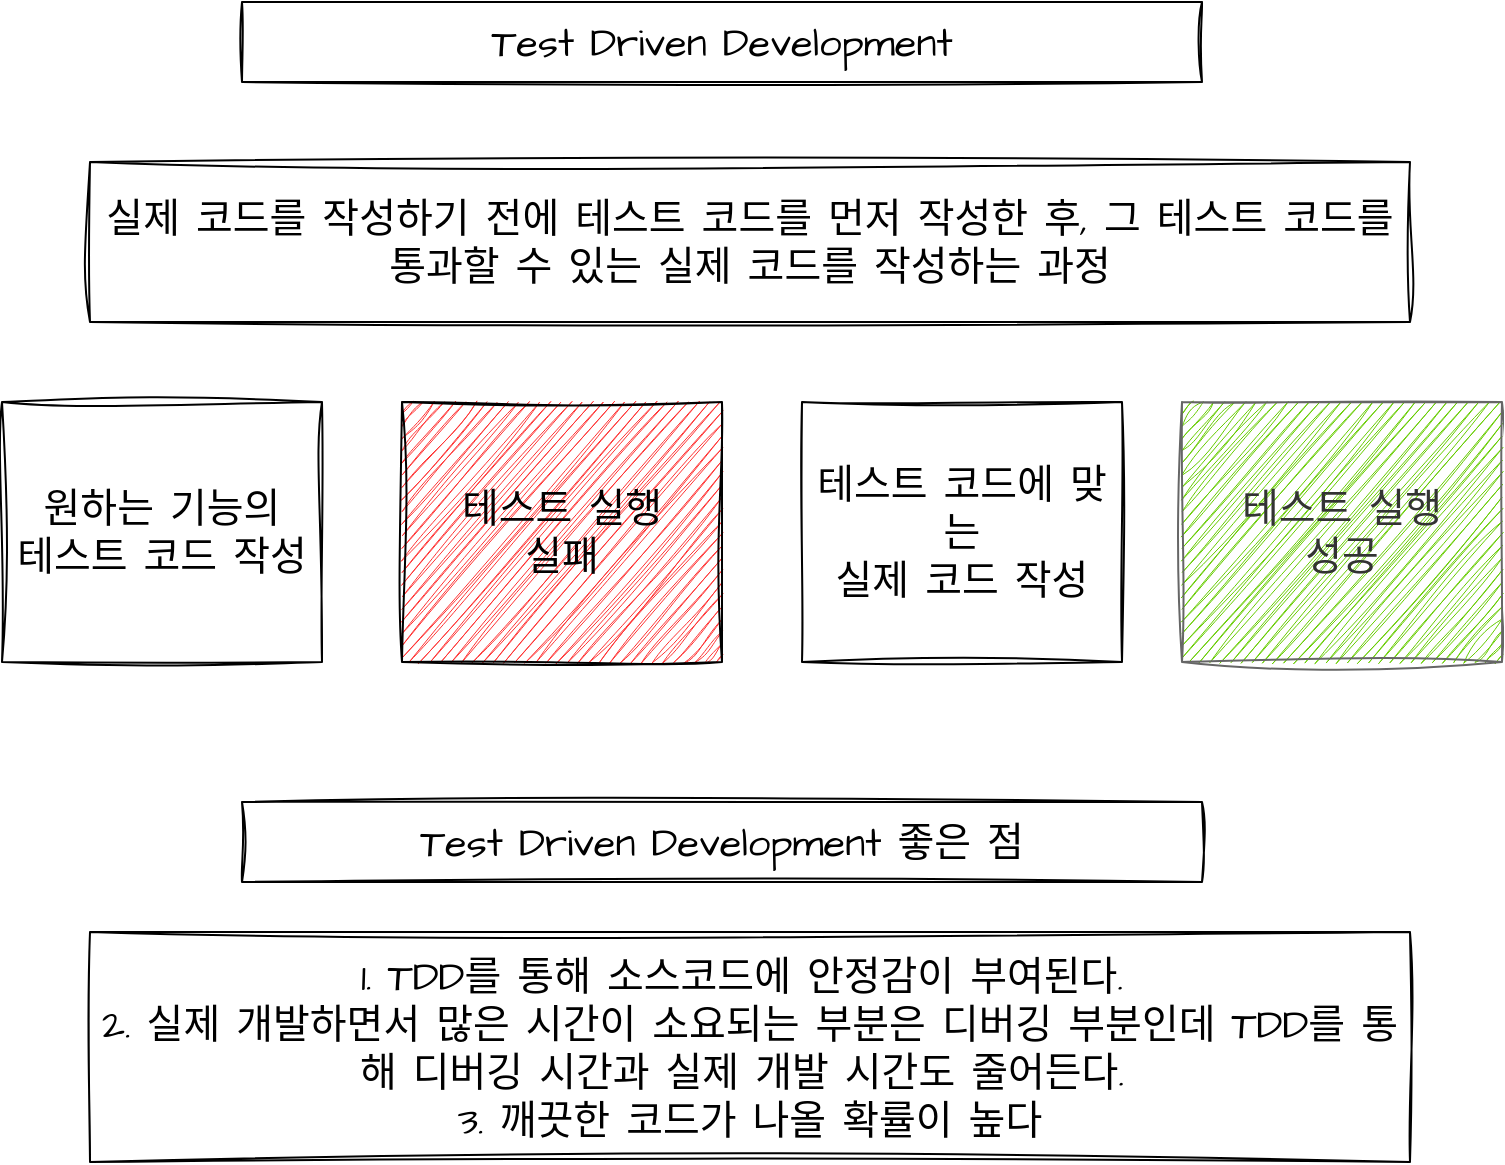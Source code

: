 <mxfile version="22.0.8" type="google">
  <diagram name="페이지-1" id="jn4sMiP9s70f7-l1vZrY">
    <mxGraphModel grid="1" page="1" gridSize="10" guides="1" tooltips="1" connect="1" arrows="1" fold="1" pageScale="1" pageWidth="827" pageHeight="1169" math="0" shadow="0">
      <root>
        <mxCell id="0" />
        <mxCell id="1" parent="0" />
        <mxCell id="PepKY24ciugbxsMnABmu-1" value="Test Driven Development" style="rounded=0;whiteSpace=wrap;html=1;sketch=1;hachureGap=4;jiggle=2;curveFitting=1;fontFamily=Architects Daughter;fontSource=https%3A%2F%2Ffonts.googleapis.com%2Fcss%3Ffamily%3DArchitects%2BDaughter;fontSize=20;" vertex="1" parent="1">
          <mxGeometry x="160" y="40" width="480" height="40" as="geometry" />
        </mxCell>
        <mxCell id="PepKY24ciugbxsMnABmu-2" value="실제 코드를 작성하기 전에 테스트 코드를 먼저 작성한 후, 그 테스트 코드를 통과할 수 있는 실제 코드를 작성하는 과정" style="rounded=0;whiteSpace=wrap;html=1;sketch=1;hachureGap=4;jiggle=2;curveFitting=1;fontFamily=Architects Daughter;fontSource=https%3A%2F%2Ffonts.googleapis.com%2Fcss%3Ffamily%3DArchitects%2BDaughter;fontSize=20;" vertex="1" parent="1">
          <mxGeometry x="84" y="120" width="660" height="80" as="geometry" />
        </mxCell>
        <mxCell id="PepKY24ciugbxsMnABmu-3" value="원하는 기능의 &lt;br&gt;테스트 코드 작성" style="rounded=0;whiteSpace=wrap;html=1;sketch=1;hachureGap=4;jiggle=2;curveFitting=1;fontFamily=Architects Daughter;fontSource=https%3A%2F%2Ffonts.googleapis.com%2Fcss%3Ffamily%3DArchitects%2BDaughter;fontSize=20;" vertex="1" parent="1">
          <mxGeometry x="40" y="240" width="160" height="130" as="geometry" />
        </mxCell>
        <mxCell id="PepKY24ciugbxsMnABmu-4" value="테스트 실행&lt;br&gt;실패" style="rounded=0;whiteSpace=wrap;html=1;sketch=1;hachureGap=4;jiggle=2;curveFitting=1;fontFamily=Architects Daughter;fontSource=https%3A%2F%2Ffonts.googleapis.com%2Fcss%3Ffamily%3DArchitects%2BDaughter;fontSize=20;fillColor=#FF3333;" vertex="1" parent="1">
          <mxGeometry x="240" y="240" width="160" height="130" as="geometry" />
        </mxCell>
        <mxCell id="PepKY24ciugbxsMnABmu-5" value="테스트 실행&lt;br&gt;성공" style="rounded=0;whiteSpace=wrap;html=1;sketch=1;hachureGap=4;jiggle=2;curveFitting=1;fontFamily=Architects Daughter;fontSource=https%3A%2F%2Ffonts.googleapis.com%2Fcss%3Ffamily%3DArchitects%2BDaughter;fontSize=20;fillColor=#66CC00;fontColor=#333333;strokeColor=#666666;labelBackgroundColor=none;labelBorderColor=none;" vertex="1" parent="1">
          <mxGeometry x="630" y="240" width="160" height="130" as="geometry" />
        </mxCell>
        <mxCell id="PepKY24ciugbxsMnABmu-6" value="테스트 코드에 맞는&lt;br&gt;실제 코드 작성" style="rounded=0;whiteSpace=wrap;html=1;sketch=1;hachureGap=4;jiggle=2;curveFitting=1;fontFamily=Architects Daughter;fontSource=https%3A%2F%2Ffonts.googleapis.com%2Fcss%3Ffamily%3DArchitects%2BDaughter;fontSize=20;" vertex="1" parent="1">
          <mxGeometry x="440" y="240" width="160" height="130" as="geometry" />
        </mxCell>
        <mxCell id="PepKY24ciugbxsMnABmu-7" value="1. TDD를 통해 소스코드에 안정감이 부여된다.&amp;nbsp;&lt;br&gt;2. 실제 개발하면서 많은 시간이 소요되는 부분은 디버깅 부분인데 TDD를 통해 디버깅 시간과 실제 개발 시간도 줄어든다.&amp;nbsp;&lt;br&gt;3. 깨끗한 코드가 나올 확률이 높다" style="rounded=0;whiteSpace=wrap;html=1;sketch=1;hachureGap=4;jiggle=2;curveFitting=1;fontFamily=Architects Daughter;fontSource=https%3A%2F%2Ffonts.googleapis.com%2Fcss%3Ffamily%3DArchitects%2BDaughter;fontSize=20;" vertex="1" parent="1">
          <mxGeometry x="84" y="505" width="660" height="115" as="geometry" />
        </mxCell>
        <mxCell id="PepKY24ciugbxsMnABmu-8" value="Test Driven Development 좋은 점" style="rounded=0;whiteSpace=wrap;html=1;sketch=1;hachureGap=4;jiggle=2;curveFitting=1;fontFamily=Architects Daughter;fontSource=https%3A%2F%2Ffonts.googleapis.com%2Fcss%3Ffamily%3DArchitects%2BDaughter;fontSize=20;" vertex="1" parent="1">
          <mxGeometry x="160" y="440" width="480" height="40" as="geometry" />
        </mxCell>
      </root>
    </mxGraphModel>
  </diagram>
</mxfile>
